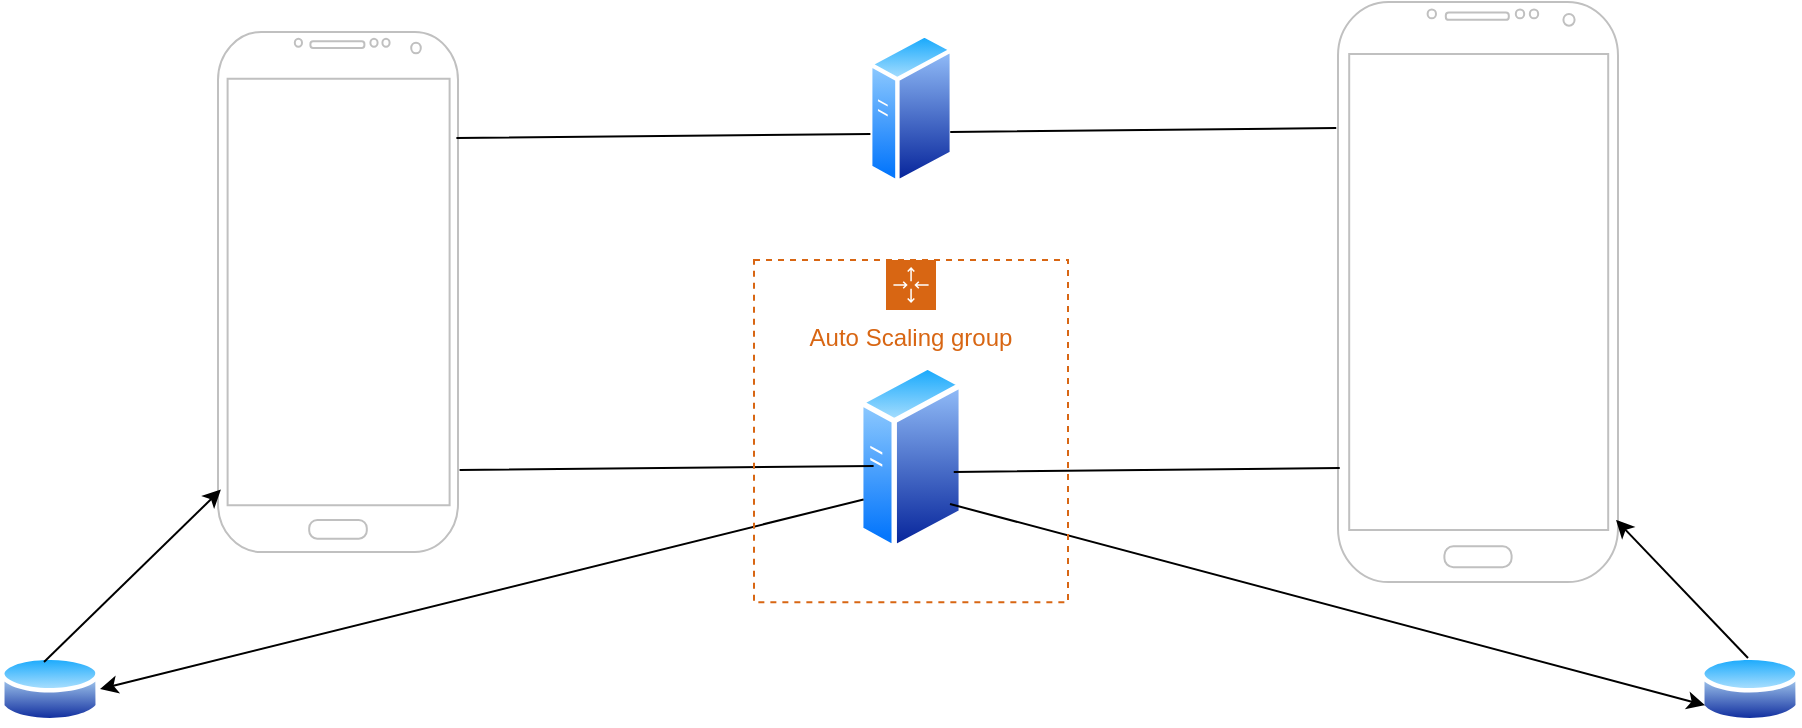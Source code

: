 <mxfile version="22.1.17" type="github">
  <diagram name="Page-1" id="fuIp1_rRdpLn5pxj-nnq">
    <mxGraphModel dx="1708" dy="596" grid="0" gridSize="10" guides="1" tooltips="1" connect="1" arrows="1" fold="1" page="0" pageScale="1" pageWidth="850" pageHeight="1100" background="#ffffff" math="0" shadow="0">
      <root>
        <mxCell id="0" />
        <mxCell id="1" parent="0" />
        <mxCell id="EC3LS4kN1auIx0L2O-ET-1" value="" style="verticalLabelPosition=bottom;verticalAlign=top;html=1;shadow=0;dashed=0;strokeWidth=1;shape=mxgraph.android.phone2;strokeColor=#c0c0c0;" vertex="1" parent="1">
          <mxGeometry x="100" y="240" width="120" height="260" as="geometry" />
        </mxCell>
        <mxCell id="EC3LS4kN1auIx0L2O-ET-2" value="" style="verticalLabelPosition=bottom;verticalAlign=top;html=1;shadow=0;dashed=0;strokeWidth=1;shape=mxgraph.android.phone2;strokeColor=#c0c0c0;" vertex="1" parent="1">
          <mxGeometry x="660" y="225" width="140" height="290" as="geometry" />
        </mxCell>
        <mxCell id="EC3LS4kN1auIx0L2O-ET-3" value="" style="image;aspect=fixed;perimeter=ellipsePerimeter;html=1;align=center;shadow=0;dashed=0;spacingTop=3;image=img/lib/active_directory/generic_server.svg;" vertex="1" parent="1">
          <mxGeometry x="420" y="405.36" width="53" height="94.64" as="geometry" />
        </mxCell>
        <mxCell id="EC3LS4kN1auIx0L2O-ET-4" value="" style="image;aspect=fixed;perimeter=ellipsePerimeter;html=1;align=center;shadow=0;dashed=0;spacingTop=3;image=img/lib/active_directory/generic_server.svg;" vertex="1" parent="1">
          <mxGeometry x="425" y="240" width="43" height="76.79" as="geometry" />
        </mxCell>
        <mxCell id="EC3LS4kN1auIx0L2O-ET-6" value="" style="shape=link;html=1;rounded=0;width=166;" edge="1" parent="1">
          <mxGeometry width="100" relative="1" as="geometry">
            <mxPoint x="220" y="376" as="sourcePoint" />
            <mxPoint x="427" y="374" as="targetPoint" />
          </mxGeometry>
        </mxCell>
        <mxCell id="EC3LS4kN1auIx0L2O-ET-11" value="" style="shape=link;html=1;rounded=0;width=170;" edge="1" parent="1">
          <mxGeometry width="100" relative="1" as="geometry">
            <mxPoint x="467" y="375" as="sourcePoint" />
            <mxPoint x="660" y="373" as="targetPoint" />
          </mxGeometry>
        </mxCell>
        <mxCell id="EC3LS4kN1auIx0L2O-ET-15" value="" style="image;aspect=fixed;perimeter=ellipsePerimeter;html=1;align=center;shadow=0;dashed=0;spacingTop=3;image=img/lib/active_directory/database.svg;" vertex="1" parent="1">
          <mxGeometry x="-9" y="550" width="50" height="37" as="geometry" />
        </mxCell>
        <mxCell id="EC3LS4kN1auIx0L2O-ET-16" value="" style="image;aspect=fixed;perimeter=ellipsePerimeter;html=1;align=center;shadow=0;dashed=0;spacingTop=3;image=img/lib/active_directory/database.svg;" vertex="1" parent="1">
          <mxGeometry x="841" y="550" width="50" height="37" as="geometry" />
        </mxCell>
        <mxCell id="EC3LS4kN1auIx0L2O-ET-19" value="" style="endArrow=classic;html=1;rounded=0;entryX=1;entryY=0.5;entryDx=0;entryDy=0;exitX=0;exitY=0.75;exitDx=0;exitDy=0;" edge="1" parent="1" source="EC3LS4kN1auIx0L2O-ET-3" target="EC3LS4kN1auIx0L2O-ET-15">
          <mxGeometry width="50" height="50" relative="1" as="geometry">
            <mxPoint x="425" y="459" as="sourcePoint" />
            <mxPoint x="357" y="519" as="targetPoint" />
          </mxGeometry>
        </mxCell>
        <mxCell id="EC3LS4kN1auIx0L2O-ET-21" value="" style="endArrow=classic;html=1;rounded=0;entryX=0.012;entryY=0.88;entryDx=0;entryDy=0;entryPerimeter=0;" edge="1" parent="1" target="EC3LS4kN1auIx0L2O-ET-1">
          <mxGeometry width="50" height="50" relative="1" as="geometry">
            <mxPoint x="13" y="555" as="sourcePoint" />
            <mxPoint x="63" y="505" as="targetPoint" />
          </mxGeometry>
        </mxCell>
        <mxCell id="EC3LS4kN1auIx0L2O-ET-22" value="" style="endArrow=classic;html=1;rounded=0;entryX=0;entryY=0.75;entryDx=0;entryDy=0;" edge="1" parent="1" target="EC3LS4kN1auIx0L2O-ET-16">
          <mxGeometry width="50" height="50" relative="1" as="geometry">
            <mxPoint x="466" y="476" as="sourcePoint" />
            <mxPoint x="488" y="430" as="targetPoint" />
          </mxGeometry>
        </mxCell>
        <mxCell id="EC3LS4kN1auIx0L2O-ET-26" value="" style="endArrow=classic;html=1;rounded=0;entryX=0.993;entryY=0.893;entryDx=0;entryDy=0;entryPerimeter=0;" edge="1" parent="1" target="EC3LS4kN1auIx0L2O-ET-2">
          <mxGeometry width="50" height="50" relative="1" as="geometry">
            <mxPoint x="865" y="553" as="sourcePoint" />
            <mxPoint x="915" y="503" as="targetPoint" />
          </mxGeometry>
        </mxCell>
        <mxCell id="EC3LS4kN1auIx0L2O-ET-27" value="Auto Scaling group" style="points=[[0,0],[0.25,0],[0.5,0],[0.75,0],[1,0],[1,0.25],[1,0.5],[1,0.75],[1,1],[0.75,1],[0.5,1],[0.25,1],[0,1],[0,0.75],[0,0.5],[0,0.25]];outlineConnect=0;gradientColor=none;html=1;whiteSpace=wrap;fontSize=12;fontStyle=0;container=1;pointerEvents=0;collapsible=0;recursiveResize=0;shape=mxgraph.aws4.groupCenter;grIcon=mxgraph.aws4.group_auto_scaling_group;grStroke=1;strokeColor=#D86613;fillColor=none;verticalAlign=top;align=center;fontColor=#D86613;dashed=1;spacingTop=25;" vertex="1" parent="1">
          <mxGeometry x="368" y="354" width="157" height="171.18" as="geometry" />
        </mxCell>
      </root>
    </mxGraphModel>
  </diagram>
</mxfile>
